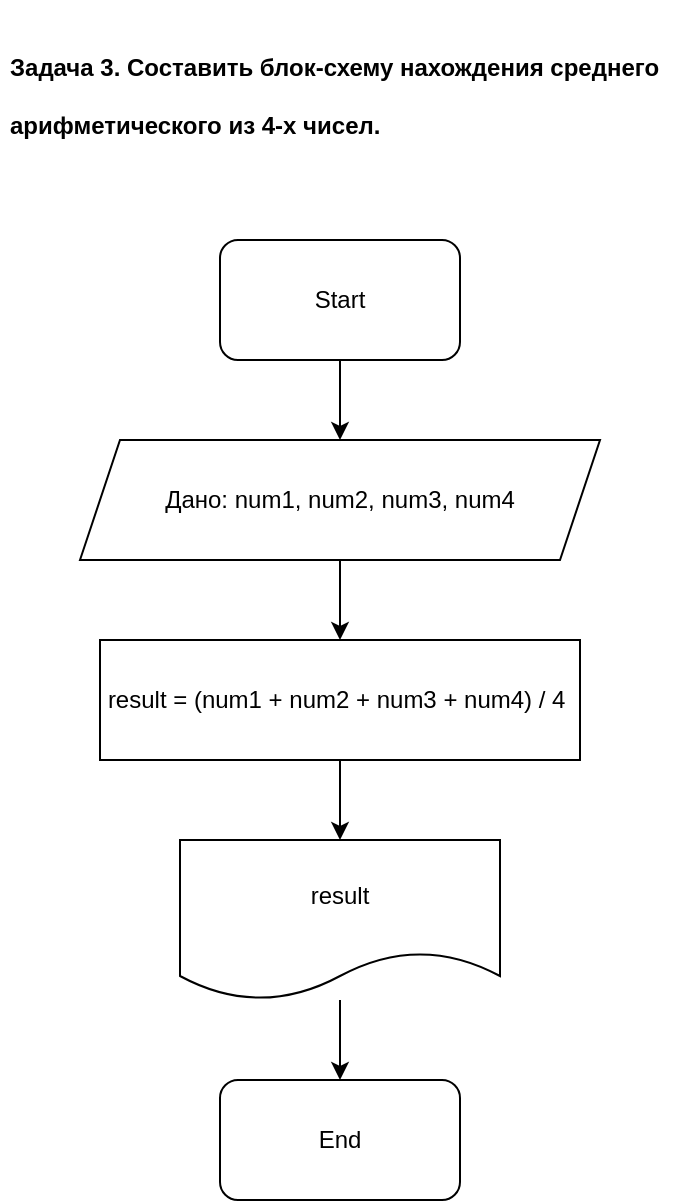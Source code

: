 <mxfile version="21.4.0" type="device">
  <diagram name="Страница 1" id="x-cEHAywIKYn9VB0mxN0">
    <mxGraphModel dx="1596" dy="868" grid="1" gridSize="10" guides="1" tooltips="1" connect="1" arrows="1" fold="1" page="1" pageScale="1" pageWidth="827" pageHeight="1169" math="0" shadow="0">
      <root>
        <mxCell id="0" />
        <mxCell id="1" parent="0" />
        <mxCell id="nB_qwQjfUgqTb6RSLKuS-5" value="" style="edgeStyle=orthogonalEdgeStyle;rounded=0;orthogonalLoop=1;jettySize=auto;html=1;" edge="1" parent="1" source="nB_qwQjfUgqTb6RSLKuS-1">
          <mxGeometry relative="1" as="geometry">
            <mxPoint x="400" y="260" as="targetPoint" />
          </mxGeometry>
        </mxCell>
        <mxCell id="nB_qwQjfUgqTb6RSLKuS-1" value="Start" style="rounded=1;whiteSpace=wrap;html=1;" vertex="1" parent="1">
          <mxGeometry x="340" y="160" width="120" height="60" as="geometry" />
        </mxCell>
        <mxCell id="nB_qwQjfUgqTb6RSLKuS-7" value="" style="edgeStyle=orthogonalEdgeStyle;rounded=0;orthogonalLoop=1;jettySize=auto;html=1;" edge="1" parent="1" source="nB_qwQjfUgqTb6RSLKuS-3" target="nB_qwQjfUgqTb6RSLKuS-6">
          <mxGeometry relative="1" as="geometry" />
        </mxCell>
        <mxCell id="nB_qwQjfUgqTb6RSLKuS-3" value="result" style="shape=document;whiteSpace=wrap;html=1;boundedLbl=1;" vertex="1" parent="1">
          <mxGeometry x="320" y="460" width="160" height="80" as="geometry" />
        </mxCell>
        <mxCell id="nB_qwQjfUgqTb6RSLKuS-6" value="End" style="rounded=1;whiteSpace=wrap;html=1;" vertex="1" parent="1">
          <mxGeometry x="340" y="580" width="120" height="60" as="geometry" />
        </mxCell>
        <mxCell id="nB_qwQjfUgqTb6RSLKuS-8" value="&lt;h1&gt;&lt;font style=&quot;font-size: 12px;&quot;&gt;Задача 3. Составить блок-схему нахождения среднего арифметического из 4-х чисел.&lt;/font&gt;&lt;br&gt;&lt;/h1&gt;" style="text;html=1;strokeColor=none;fillColor=none;spacing=5;spacingTop=-20;whiteSpace=wrap;overflow=hidden;rounded=0;" vertex="1" parent="1">
          <mxGeometry x="230" y="50" width="340" height="80" as="geometry" />
        </mxCell>
        <mxCell id="nB_qwQjfUgqTb6RSLKuS-16" value="" style="edgeStyle=orthogonalEdgeStyle;rounded=0;orthogonalLoop=1;jettySize=auto;html=1;" edge="1" parent="1" source="nB_qwQjfUgqTb6RSLKuS-9" target="nB_qwQjfUgqTb6RSLKuS-15">
          <mxGeometry relative="1" as="geometry" />
        </mxCell>
        <mxCell id="nB_qwQjfUgqTb6RSLKuS-9" value="Дано: num1, num2, num3, num4" style="shape=parallelogram;perimeter=parallelogramPerimeter;whiteSpace=wrap;html=1;fixedSize=1;" vertex="1" parent="1">
          <mxGeometry x="270" y="260" width="260" height="60" as="geometry" />
        </mxCell>
        <mxCell id="nB_qwQjfUgqTb6RSLKuS-17" value="" style="edgeStyle=orthogonalEdgeStyle;rounded=0;orthogonalLoop=1;jettySize=auto;html=1;" edge="1" parent="1" source="nB_qwQjfUgqTb6RSLKuS-15" target="nB_qwQjfUgqTb6RSLKuS-3">
          <mxGeometry relative="1" as="geometry" />
        </mxCell>
        <mxCell id="nB_qwQjfUgqTb6RSLKuS-15" value="result = (num1 + num2 + num3 + num4) / 4&amp;nbsp;" style="rounded=0;whiteSpace=wrap;html=1;" vertex="1" parent="1">
          <mxGeometry x="280" y="360" width="240" height="60" as="geometry" />
        </mxCell>
      </root>
    </mxGraphModel>
  </diagram>
</mxfile>
